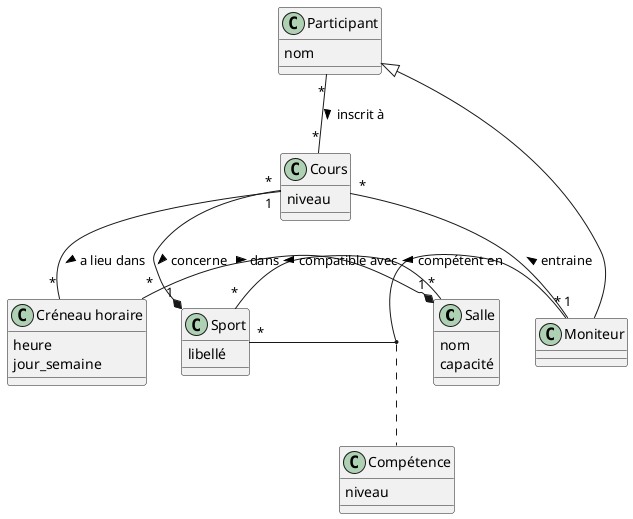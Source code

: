 @startuml

' class Sport {
'   libellé
' }

  ' class Cours {
  '   niveau
  ' }
together {
class Salle {
  nom
  capacité
}

class Moniteur {
}

class Sport {
  libellé
}

}
' class Salle {
'   nom
'   capacité
' }

' class "Créneau horaire" as Creneau {
'   heure
'   jour_semaine
' }

' class Participant {
'   nom
' }

' class Moniteur {
' }

class Compétence {
  niveau
}

together {
  class Cours {
  niveau
}
  class Participant {
  nom
}
  class "Créneau horaire" as Creneau {
  heure
  jour_semaine
}
}

Moniteur --|> Participant

Cours "*" --* "1" Sport : concerne >
Salle "*" -up- "*" Sport : compatible avec >
Salle "1" *-up- "*" Creneau : dans <
Cours "1" -- "*" Creneau : a lieu dans >
Participant "*" -- "*" Cours : inscrit à >
Moniteur "1" -- "*" Cours : entraine >
Moniteur "*" - "*" Sport : compétent en >
(Moniteur, Sport) .. Compétence




@enduml
